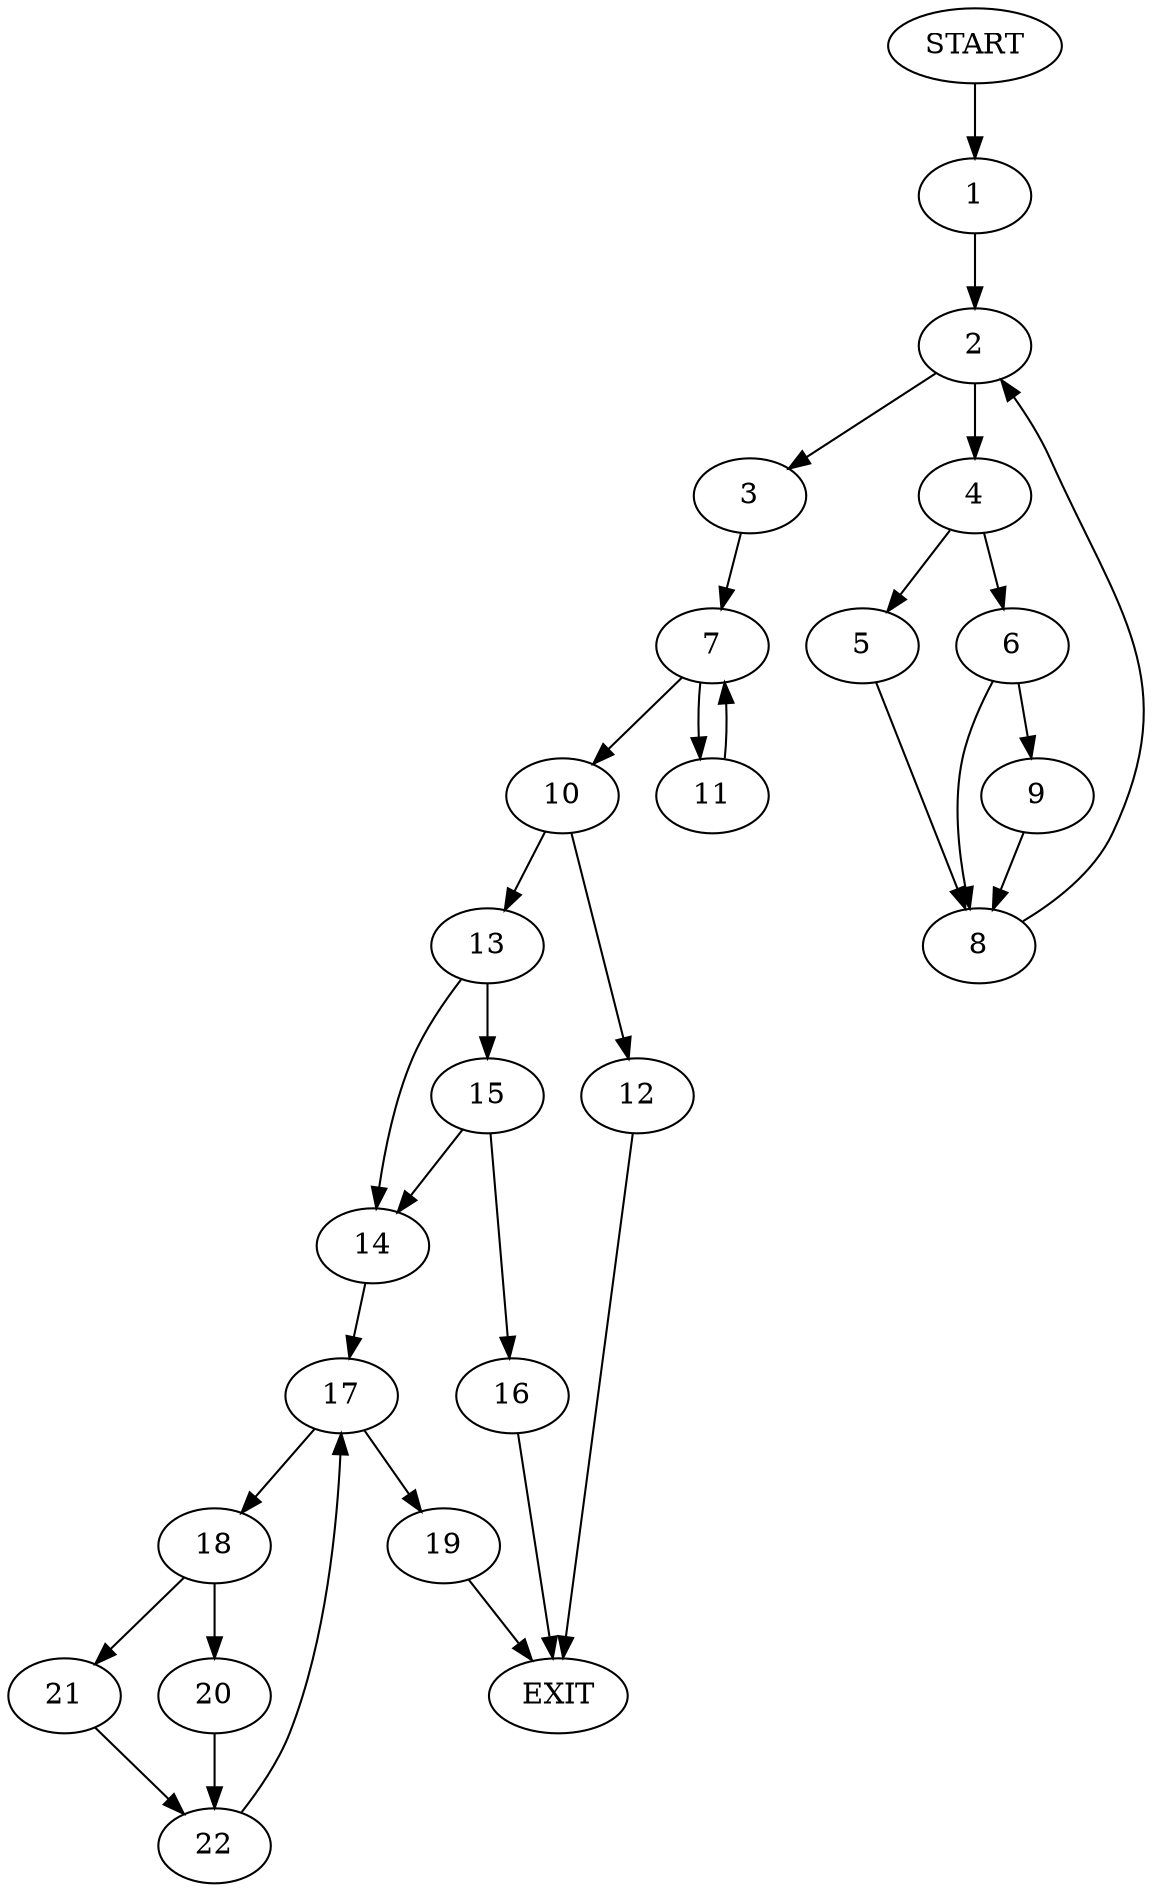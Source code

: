 digraph {
0 [label="START"]
23 [label="EXIT"]
0 -> 1
1 -> 2
2 -> 3
2 -> 4
4 -> 5
4 -> 6
3 -> 7
5 -> 8
6 -> 9
6 -> 8
8 -> 2
9 -> 8
7 -> 10
7 -> 11
10 -> 12
10 -> 13
11 -> 7
12 -> 23
13 -> 14
13 -> 15
15 -> 16
15 -> 14
14 -> 17
16 -> 23
17 -> 18
17 -> 19
19 -> 23
18 -> 20
18 -> 21
21 -> 22
20 -> 22
22 -> 17
}
